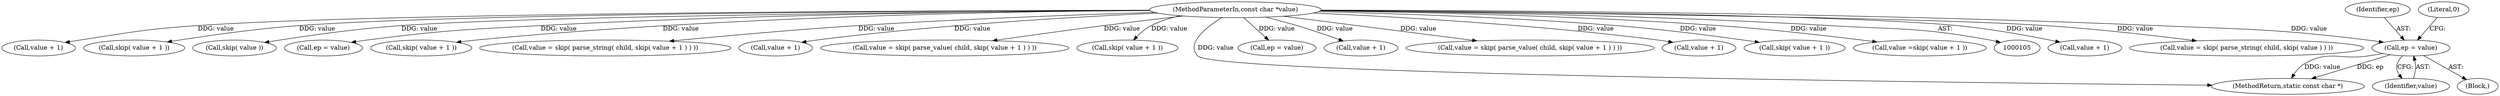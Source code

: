 digraph "1_iperf_91f2fa59e8ed80dfbf400add0164ee0e508e412a_37@pointer" {
"1000116" [label="(Call,ep = value)"];
"1000107" [label="(MethodParameterIn,const char *value)"];
"1000129" [label="(Call,value + 1)"];
"1000154" [label="(Call,value = skip( parse_string( child, skip( value ) ) ))"];
"1000270" [label="(Call,value + 1)"];
"1000116" [label="(Call,ep = value)"];
"1000117" [label="(Identifier,ep)"];
"1000233" [label="(Call,skip( value + 1 ))"];
"1000159" [label="(Call,skip( value ))"];
"1000181" [label="(Call,ep = value)"];
"1000128" [label="(Call,skip( value + 1 ))"];
"1000228" [label="(Call,value = skip( parse_string( child, skip( value + 1 ) ) ))"];
"1000138" [label="(Call,value + 1)"];
"1000188" [label="(Call,value = skip( parse_value( child, skip( value + 1 ) ) ))"];
"1000269" [label="(Call,skip( value + 1 ))"];
"1000275" [label="(MethodReturn,static const char *)"];
"1000118" [label="(Identifier,value)"];
"1000257" [label="(Call,ep = value)"];
"1000234" [label="(Call,value + 1)"];
"1000107" [label="(MethodParameterIn,const char *value)"];
"1000120" [label="(Literal,0)"];
"1000264" [label="(Call,value = skip( parse_value( child, skip( value + 1 ) ) ))"];
"1000194" [label="(Call,value + 1)"];
"1000193" [label="(Call,skip( value + 1 ))"];
"1000115" [label="(Block,)"];
"1000126" [label="(Call,value =skip( value + 1 ))"];
"1000116" -> "1000115"  [label="AST: "];
"1000116" -> "1000118"  [label="CFG: "];
"1000117" -> "1000116"  [label="AST: "];
"1000118" -> "1000116"  [label="AST: "];
"1000120" -> "1000116"  [label="CFG: "];
"1000116" -> "1000275"  [label="DDG: ep"];
"1000116" -> "1000275"  [label="DDG: value"];
"1000107" -> "1000116"  [label="DDG: value"];
"1000107" -> "1000105"  [label="AST: "];
"1000107" -> "1000275"  [label="DDG: value"];
"1000107" -> "1000126"  [label="DDG: value"];
"1000107" -> "1000128"  [label="DDG: value"];
"1000107" -> "1000129"  [label="DDG: value"];
"1000107" -> "1000138"  [label="DDG: value"];
"1000107" -> "1000154"  [label="DDG: value"];
"1000107" -> "1000159"  [label="DDG: value"];
"1000107" -> "1000181"  [label="DDG: value"];
"1000107" -> "1000188"  [label="DDG: value"];
"1000107" -> "1000193"  [label="DDG: value"];
"1000107" -> "1000194"  [label="DDG: value"];
"1000107" -> "1000228"  [label="DDG: value"];
"1000107" -> "1000233"  [label="DDG: value"];
"1000107" -> "1000234"  [label="DDG: value"];
"1000107" -> "1000257"  [label="DDG: value"];
"1000107" -> "1000264"  [label="DDG: value"];
"1000107" -> "1000269"  [label="DDG: value"];
"1000107" -> "1000270"  [label="DDG: value"];
}
